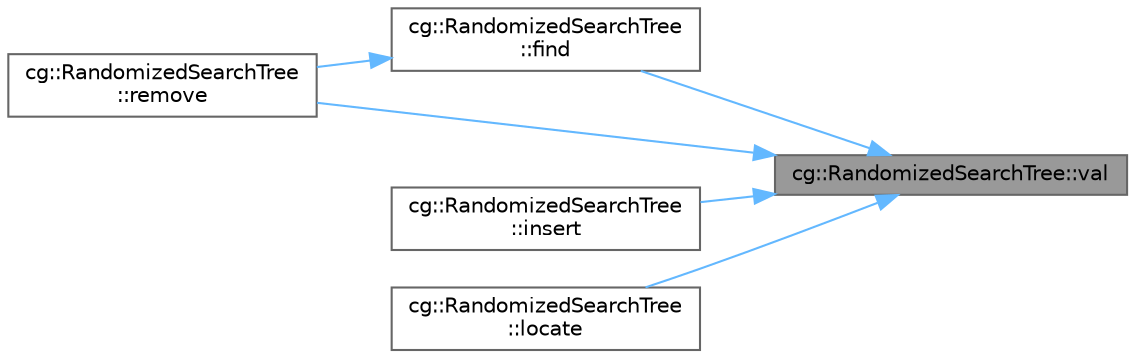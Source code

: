 digraph "cg::RandomizedSearchTree::val"
{
 // LATEX_PDF_SIZE
  bgcolor="transparent";
  edge [fontname=Helvetica,fontsize=10,labelfontname=Helvetica,labelfontsize=10];
  node [fontname=Helvetica,fontsize=10,shape=box,height=0.2,width=0.4];
  rankdir="RL";
  Node1 [id="Node000001",label="cg::RandomizedSearchTree::val",height=0.2,width=0.4,color="gray40", fillcolor="grey60", style="filled", fontcolor="black",tooltip=" "];
  Node1 -> Node2 [id="edge1_Node000001_Node000002",dir="back",color="steelblue1",style="solid",tooltip=" "];
  Node2 [id="Node000002",label="cg::RandomizedSearchTree\l::find",height=0.2,width=0.4,color="grey40", fillcolor="white", style="filled",URL="$classcg_1_1_randomized_search_tree.html#a0118b0d006e38ed0b422ad6d3c7de4e3",tooltip=" "];
  Node2 -> Node3 [id="edge2_Node000002_Node000003",dir="back",color="steelblue1",style="solid",tooltip=" "];
  Node3 [id="Node000003",label="cg::RandomizedSearchTree\l::remove",height=0.2,width=0.4,color="grey40", fillcolor="white", style="filled",URL="$classcg_1_1_randomized_search_tree.html#a878b95ff70c4fd8525d40b5981cd3ece",tooltip=" "];
  Node1 -> Node4 [id="edge3_Node000001_Node000004",dir="back",color="steelblue1",style="solid",tooltip=" "];
  Node4 [id="Node000004",label="cg::RandomizedSearchTree\l::insert",height=0.2,width=0.4,color="grey40", fillcolor="white", style="filled",URL="$classcg_1_1_randomized_search_tree.html#a0dcf2f4c9dffc38e1326993aefdbe51c",tooltip=" "];
  Node1 -> Node5 [id="edge4_Node000001_Node000005",dir="back",color="steelblue1",style="solid",tooltip=" "];
  Node5 [id="Node000005",label="cg::RandomizedSearchTree\l::locate",height=0.2,width=0.4,color="grey40", fillcolor="white", style="filled",URL="$classcg_1_1_randomized_search_tree.html#a7489bb2fb14832363eb105789df39f0b",tooltip=" "];
  Node1 -> Node3 [id="edge5_Node000001_Node000003",dir="back",color="steelblue1",style="solid",tooltip=" "];
}
